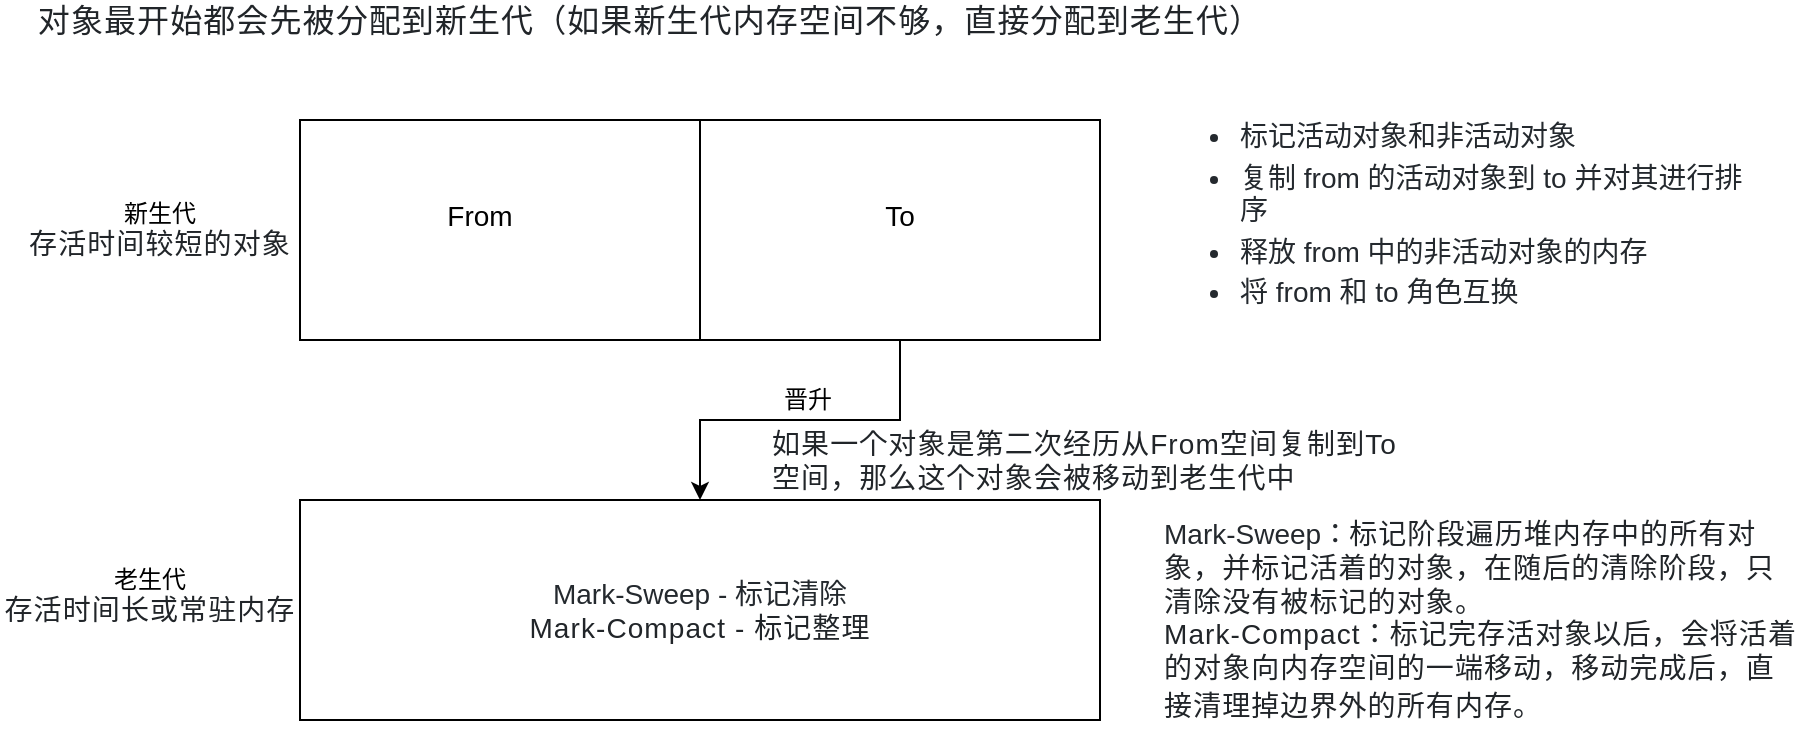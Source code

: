 <mxfile version="14.5.1" type="github"><diagram id="8Lu2bheLVEacs2Ed2sGX" name="Page-1"><mxGraphModel dx="1108" dy="484" grid="1" gridSize="10" guides="1" tooltips="1" connect="1" arrows="1" fold="1" page="1" pageScale="1" pageWidth="827" pageHeight="1169" math="0" shadow="0"><root><mxCell id="0"/><mxCell id="1" parent="0"/><mxCell id="YsITp3RYiYCtQwqG5cum-53" style="edgeStyle=orthogonalEdgeStyle;rounded=0;orthogonalLoop=1;jettySize=auto;html=1;exitX=0.75;exitY=1;exitDx=0;exitDy=0;entryX=0.5;entryY=0;entryDx=0;entryDy=0;" edge="1" parent="1" source="YsITp3RYiYCtQwqG5cum-1" target="YsITp3RYiYCtQwqG5cum-39"><mxGeometry relative="1" as="geometry"/></mxCell><mxCell id="YsITp3RYiYCtQwqG5cum-1" value="" style="whiteSpace=wrap;html=1;" vertex="1" parent="1"><mxGeometry x="160" y="150" width="400" height="110" as="geometry"/></mxCell><mxCell id="YsITp3RYiYCtQwqG5cum-39" value="" style="whiteSpace=wrap;html=1;" vertex="1" parent="1"><mxGeometry x="160" y="340" width="400" height="110" as="geometry"/></mxCell><mxCell id="YsITp3RYiYCtQwqG5cum-41" value="" style="endArrow=none;html=1;exitX=0.5;exitY=1;exitDx=0;exitDy=0;" edge="1" parent="1" source="YsITp3RYiYCtQwqG5cum-1"><mxGeometry width="50" height="50" relative="1" as="geometry"><mxPoint x="310" y="200" as="sourcePoint"/><mxPoint x="360" y="150" as="targetPoint"/></mxGeometry></mxCell><mxCell id="YsITp3RYiYCtQwqG5cum-43" value="新生代&lt;br&gt;&lt;span style=&quot;color: rgb(33 , 37 , 41) ; letter-spacing: 0.544px ; text-align: left ; background-color: rgb(255 , 255 , 255)&quot;&gt;&lt;font style=&quot;font-size: 14px&quot;&gt;存活时间较短的对象&lt;/font&gt;&lt;/span&gt;" style="text;html=1;strokeColor=none;fillColor=none;align=center;verticalAlign=middle;whiteSpace=wrap;rounded=0;" vertex="1" parent="1"><mxGeometry x="20" y="187.5" width="140" height="35" as="geometry"/></mxCell><mxCell id="YsITp3RYiYCtQwqG5cum-45" value="老生代&lt;br&gt;&lt;span style=&quot;color: rgb(33 , 37 , 41) ; letter-spacing: 0.544px ; text-align: left ; background-color: rgb(255 , 255 , 255)&quot;&gt;&lt;font style=&quot;font-size: 14px&quot;&gt;存活时间长或常驻内存&lt;/font&gt;&lt;/span&gt;" style="text;html=1;strokeColor=none;fillColor=none;align=center;verticalAlign=middle;whiteSpace=wrap;rounded=0;" vertex="1" parent="1"><mxGeometry x="10" y="370" width="150" height="35" as="geometry"/></mxCell><mxCell id="YsITp3RYiYCtQwqG5cum-46" value="&lt;span style=&quot;color: rgb(33 , 37 , 41) ; font-family: , , &amp;#34;segoe ui&amp;#34; , &amp;#34;roboto&amp;#34; , &amp;#34;helvetica neue&amp;#34; , &amp;#34;arial&amp;#34; , &amp;#34;noto sans&amp;#34; , &amp;#34;liberation sans&amp;#34; , sans-serif , &amp;#34;apple color emoji&amp;#34; , &amp;#34;segoe ui emoji&amp;#34; , &amp;#34;segoe ui symbol&amp;#34; , &amp;#34;noto color emoji&amp;#34; ; font-size: 16px ; letter-spacing: 0.544px ; text-align: left ; background-color: rgb(255 , 255 , 255)&quot;&gt;对象最开始都会先被分配到新生代（如果新生代内存空间不够，直接分配到老生代）&lt;/span&gt;" style="text;html=1;strokeColor=none;fillColor=none;align=center;verticalAlign=middle;whiteSpace=wrap;rounded=0;" vertex="1" parent="1"><mxGeometry x="10" y="90" width="650" height="20" as="geometry"/></mxCell><mxCell id="YsITp3RYiYCtQwqG5cum-47" value="&lt;font style=&quot;font-size: 14px&quot;&gt;From&lt;/font&gt;" style="text;html=1;strokeColor=none;fillColor=none;align=center;verticalAlign=middle;whiteSpace=wrap;rounded=0;" vertex="1" parent="1"><mxGeometry x="230" y="188" width="40" height="20" as="geometry"/></mxCell><mxCell id="YsITp3RYiYCtQwqG5cum-48" value="&lt;font style=&quot;font-size: 14px&quot;&gt;To&lt;/font&gt;" style="text;html=1;strokeColor=none;fillColor=none;align=center;verticalAlign=middle;whiteSpace=wrap;rounded=0;" vertex="1" parent="1"><mxGeometry x="440" y="188" width="40" height="20" as="geometry"/></mxCell><mxCell id="YsITp3RYiYCtQwqG5cum-49" value="&lt;ul style=&quot;box-sizing: border-box ; padding-left: 2em ; margin-top: 0px ; margin-bottom: 16px ; color: rgb(36 , 41 , 46) ; font-family: , &amp;#34;blinkmacsystemfont&amp;#34; , &amp;#34;segoe ui&amp;#34; , &amp;#34;helvetica&amp;#34; , &amp;#34;arial&amp;#34; , sans-serif , &amp;#34;apple color emoji&amp;#34; , &amp;#34;segoe ui emoji&amp;#34; ; font-size: 14px ; background-color: rgb(255 , 255 , 255)&quot;&gt;&lt;li style=&quot;box-sizing: border-box ; margin-left: 0px&quot;&gt;标记活动对象和非活动对象&lt;/li&gt;&lt;li style=&quot;box-sizing: border-box ; margin-top: 0.25em ; margin-left: 0px&quot;&gt;复制 from 的活动对象到 to 并对其进行排序&lt;/li&gt;&lt;li style=&quot;box-sizing: border-box ; margin-top: 0.25em ; margin-left: 0px&quot;&gt;释放 from 中的非活动对象的内存&lt;/li&gt;&lt;li style=&quot;box-sizing: border-box ; margin-top: 0.25em ; margin-left: 0px&quot;&gt;将 from 和 to 角色互换&lt;/li&gt;&lt;/ul&gt;" style="text;html=1;strokeColor=none;fillColor=none;align=left;verticalAlign=middle;whiteSpace=wrap;rounded=0;" vertex="1" parent="1"><mxGeometry x="600" y="150" width="290" height="110" as="geometry"/></mxCell><mxCell id="YsITp3RYiYCtQwqG5cum-51" value="晋升" style="text;html=1;strokeColor=none;fillColor=none;align=center;verticalAlign=middle;whiteSpace=wrap;rounded=0;" vertex="1" parent="1"><mxGeometry x="394" y="280" width="40" height="20" as="geometry"/></mxCell><mxCell id="YsITp3RYiYCtQwqG5cum-54" value="&lt;span style=&quot;color: rgb(33 , 37 , 41) ; font-family: , , &amp;#34;segoe ui&amp;#34; , &amp;#34;roboto&amp;#34; , &amp;#34;helvetica neue&amp;#34; , &amp;#34;arial&amp;#34; , &amp;#34;noto sans&amp;#34; , &amp;#34;liberation sans&amp;#34; , sans-serif , &amp;#34;apple color emoji&amp;#34; , &amp;#34;segoe ui emoji&amp;#34; , &amp;#34;segoe ui symbol&amp;#34; , &amp;#34;noto color emoji&amp;#34; ; letter-spacing: 0.544px ; background-color: rgb(255 , 255 , 255)&quot;&gt;&lt;font style=&quot;font-size: 14px&quot;&gt;如果一个对象是第二次经历从From空间复制到To空间，那么这个对象会被移动到老生代中&lt;/font&gt;&lt;/span&gt;" style="text;html=1;strokeColor=none;fillColor=none;align=left;verticalAlign=middle;whiteSpace=wrap;rounded=0;" vertex="1" parent="1"><mxGeometry x="394" y="310" width="316" height="20" as="geometry"/></mxCell><mxCell id="YsITp3RYiYCtQwqG5cum-55" value="&lt;span style=&quot;color: rgb(36 , 41 , 46) ; font-family: , &amp;#34;blinkmacsystemfont&amp;#34; , &amp;#34;segoe ui&amp;#34; , &amp;#34;helvetica&amp;#34; , &amp;#34;arial&amp;#34; , sans-serif , &amp;#34;apple color emoji&amp;#34; , &amp;#34;segoe ui emoji&amp;#34; ; font-size: 14px ; background-color: rgb(255 , 255 , 255)&quot;&gt;Mark-Sweep -&amp;nbsp;标记清除&lt;br&gt;&lt;/span&gt;&lt;span style=&quot;color: rgb(33 , 37 , 41) ; font-family: , , &amp;#34;segoe ui&amp;#34; , &amp;#34;roboto&amp;#34; , &amp;#34;helvetica neue&amp;#34; , &amp;#34;arial&amp;#34; , &amp;#34;noto sans&amp;#34; , &amp;#34;liberation sans&amp;#34; , sans-serif , &amp;#34;apple color emoji&amp;#34; , &amp;#34;segoe ui emoji&amp;#34; , &amp;#34;segoe ui symbol&amp;#34; , &amp;#34;noto color emoji&amp;#34; ; letter-spacing: 0.544px ; text-align: left ; background-color: rgb(255 , 255 , 255)&quot;&gt;&lt;font style=&quot;font-size: 14px&quot;&gt;Mark-Compact -&amp;nbsp;标记整理&lt;/font&gt;&lt;/span&gt;&lt;span style=&quot;color: rgb(36 , 41 , 46) ; font-family: , &amp;#34;blinkmacsystemfont&amp;#34; , &amp;#34;segoe ui&amp;#34; , &amp;#34;helvetica&amp;#34; , &amp;#34;arial&amp;#34; , sans-serif , &amp;#34;apple color emoji&amp;#34; , &amp;#34;segoe ui emoji&amp;#34; ; font-size: 14px ; background-color: rgb(255 , 255 , 255)&quot;&gt;&lt;br&gt;&lt;/span&gt;" style="text;html=1;strokeColor=none;fillColor=none;align=center;verticalAlign=middle;whiteSpace=wrap;rounded=0;" vertex="1" parent="1"><mxGeometry x="230" y="360" width="260" height="70" as="geometry"/></mxCell><mxCell id="YsITp3RYiYCtQwqG5cum-56" value="&lt;font style=&quot;font-size: 14px&quot;&gt;&lt;span style=&quot;color: rgb(36 , 41 , 46) ; background-color: rgb(255 , 255 , 255)&quot;&gt;Mark-Sweep：&lt;/span&gt;&lt;span style=&quot;color: rgb(33 , 37 , 41) ; letter-spacing: 0.544px ; background-color: rgb(255 , 255 , 255)&quot;&gt;标记阶段遍历堆内存中的所有对象，并标记活着的对象，在随后的清除阶段，只清除没有被标记的对象。&lt;br&gt;&lt;/span&gt;&lt;span style=&quot;color: rgb(33 , 37 , 41) ; letter-spacing: 0.544px ; background-color: rgb(255 , 255 , 255)&quot;&gt;Mark-Compact：&lt;/span&gt;&lt;span style=&quot;color: rgb(33 , 37 , 41) ; letter-spacing: 0.544px ; background-color: rgb(255 , 255 , 255)&quot;&gt;标记完存活对象以后，会将活着的对象向内存空间的一端移动，移动完成后，直接清理掉边界外的所有内存。&lt;/span&gt;&lt;/font&gt;&lt;span style=&quot;color: rgb(33 , 37 , 41) ; font-family: , , &amp;#34;segoe ui&amp;#34; , &amp;#34;roboto&amp;#34; , &amp;#34;helvetica neue&amp;#34; , &amp;#34;arial&amp;#34; , &amp;#34;noto sans&amp;#34; , &amp;#34;liberation sans&amp;#34; , sans-serif , &amp;#34;apple color emoji&amp;#34; , &amp;#34;segoe ui emoji&amp;#34; , &amp;#34;segoe ui symbol&amp;#34; , &amp;#34;noto color emoji&amp;#34; ; font-size: 16px ; letter-spacing: 0.544px ; background-color: rgb(255 , 255 , 255)&quot;&gt;&lt;br&gt;&lt;/span&gt;" style="text;html=1;strokeColor=none;fillColor=none;align=left;verticalAlign=middle;whiteSpace=wrap;rounded=0;" vertex="1" parent="1"><mxGeometry x="590" y="340" width="320" height="120" as="geometry"/></mxCell></root></mxGraphModel></diagram></mxfile>